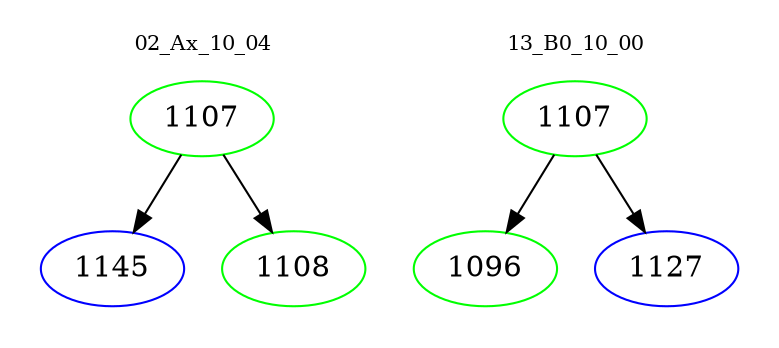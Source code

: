 digraph{
subgraph cluster_0 {
color = white
label = "02_Ax_10_04";
fontsize=10;
T0_1107 [label="1107", color="green"]
T0_1107 -> T0_1145 [color="black"]
T0_1145 [label="1145", color="blue"]
T0_1107 -> T0_1108 [color="black"]
T0_1108 [label="1108", color="green"]
}
subgraph cluster_1 {
color = white
label = "13_B0_10_00";
fontsize=10;
T1_1107 [label="1107", color="green"]
T1_1107 -> T1_1096 [color="black"]
T1_1096 [label="1096", color="green"]
T1_1107 -> T1_1127 [color="black"]
T1_1127 [label="1127", color="blue"]
}
}
